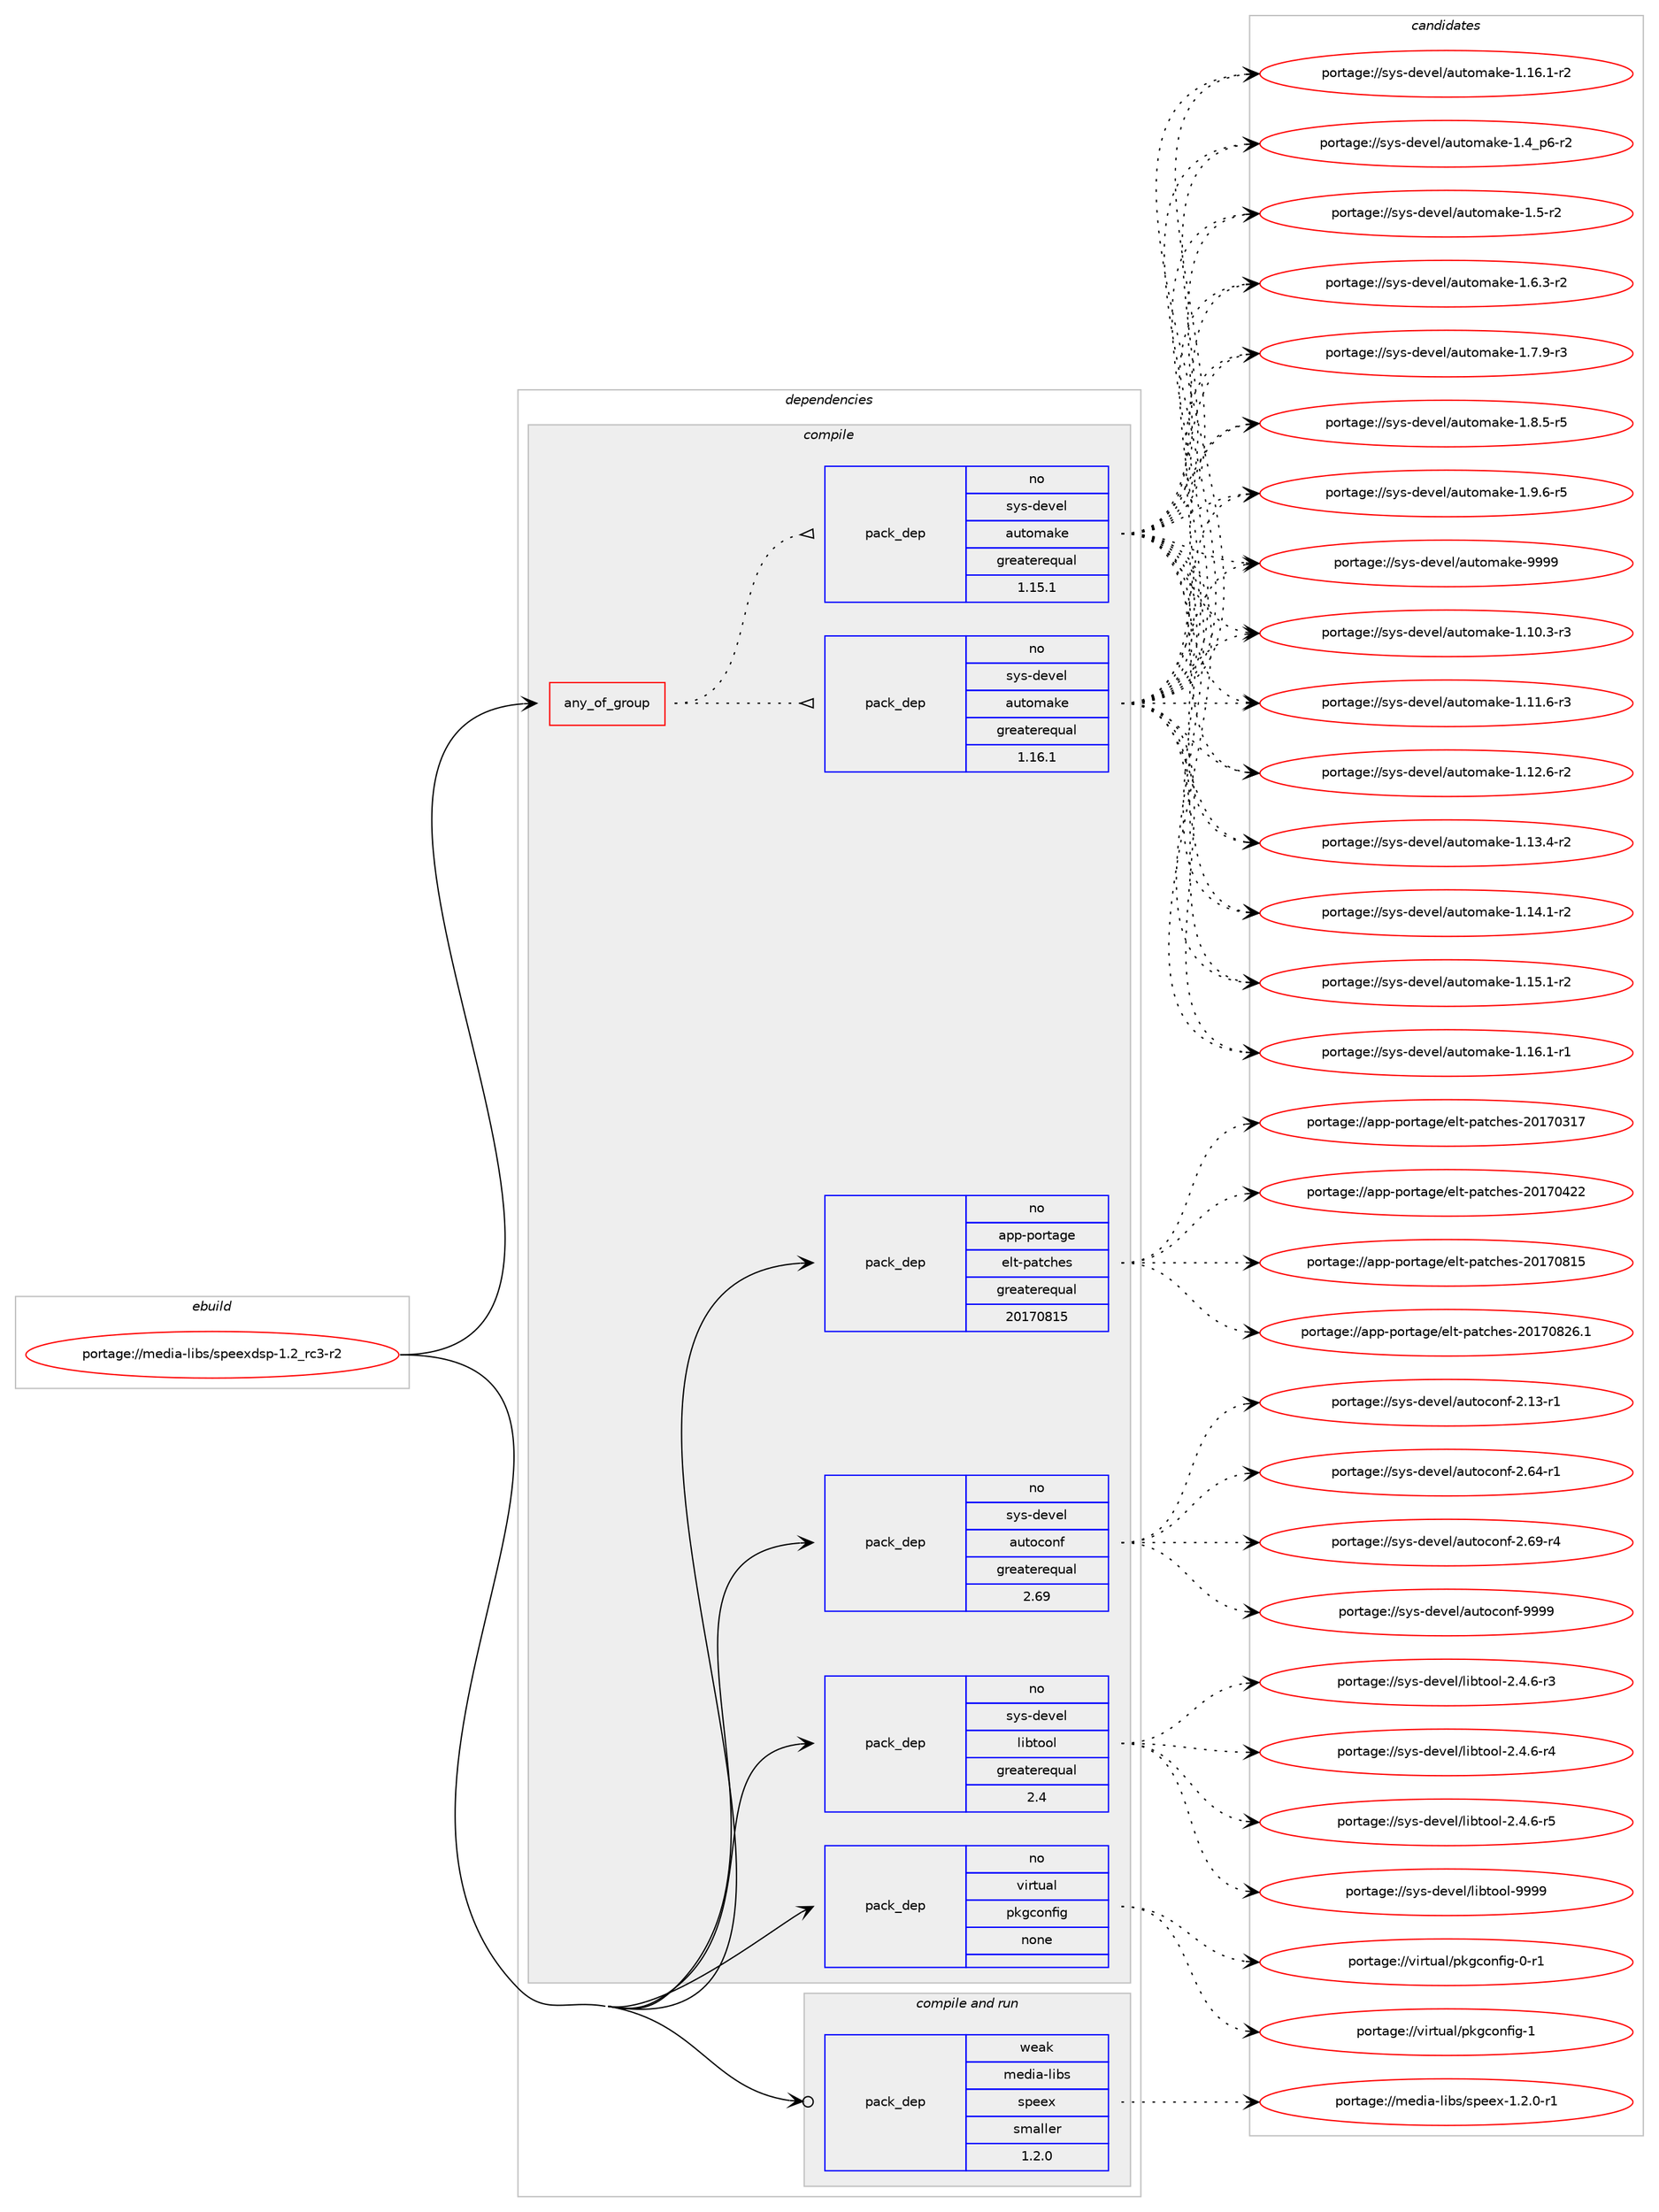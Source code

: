 digraph prolog {

# *************
# Graph options
# *************

newrank=true;
concentrate=true;
compound=true;
graph [rankdir=LR,fontname=Helvetica,fontsize=10,ranksep=1.5];#, ranksep=2.5, nodesep=0.2];
edge  [arrowhead=vee];
node  [fontname=Helvetica,fontsize=10];

# **********
# The ebuild
# **********

subgraph cluster_leftcol {
color=gray;
rank=same;
label=<<i>ebuild</i>>;
id [label="portage://media-libs/speexdsp-1.2_rc3-r2", color=red, width=4, href="../media-libs/speexdsp-1.2_rc3-r2.svg"];
}

# ****************
# The dependencies
# ****************

subgraph cluster_midcol {
color=gray;
label=<<i>dependencies</i>>;
subgraph cluster_compile {
fillcolor="#eeeeee";
style=filled;
label=<<i>compile</i>>;
subgraph any5207 {
dependency324588 [label=<<TABLE BORDER="0" CELLBORDER="1" CELLSPACING="0" CELLPADDING="4"><TR><TD CELLPADDING="10">any_of_group</TD></TR></TABLE>>, shape=none, color=red];subgraph pack238092 {
dependency324589 [label=<<TABLE BORDER="0" CELLBORDER="1" CELLSPACING="0" CELLPADDING="4" WIDTH="220"><TR><TD ROWSPAN="6" CELLPADDING="30">pack_dep</TD></TR><TR><TD WIDTH="110">no</TD></TR><TR><TD>sys-devel</TD></TR><TR><TD>automake</TD></TR><TR><TD>greaterequal</TD></TR><TR><TD>1.16.1</TD></TR></TABLE>>, shape=none, color=blue];
}
dependency324588:e -> dependency324589:w [weight=20,style="dotted",arrowhead="oinv"];
subgraph pack238093 {
dependency324590 [label=<<TABLE BORDER="0" CELLBORDER="1" CELLSPACING="0" CELLPADDING="4" WIDTH="220"><TR><TD ROWSPAN="6" CELLPADDING="30">pack_dep</TD></TR><TR><TD WIDTH="110">no</TD></TR><TR><TD>sys-devel</TD></TR><TR><TD>automake</TD></TR><TR><TD>greaterequal</TD></TR><TR><TD>1.15.1</TD></TR></TABLE>>, shape=none, color=blue];
}
dependency324588:e -> dependency324590:w [weight=20,style="dotted",arrowhead="oinv"];
}
id:e -> dependency324588:w [weight=20,style="solid",arrowhead="vee"];
subgraph pack238094 {
dependency324591 [label=<<TABLE BORDER="0" CELLBORDER="1" CELLSPACING="0" CELLPADDING="4" WIDTH="220"><TR><TD ROWSPAN="6" CELLPADDING="30">pack_dep</TD></TR><TR><TD WIDTH="110">no</TD></TR><TR><TD>app-portage</TD></TR><TR><TD>elt-patches</TD></TR><TR><TD>greaterequal</TD></TR><TR><TD>20170815</TD></TR></TABLE>>, shape=none, color=blue];
}
id:e -> dependency324591:w [weight=20,style="solid",arrowhead="vee"];
subgraph pack238095 {
dependency324592 [label=<<TABLE BORDER="0" CELLBORDER="1" CELLSPACING="0" CELLPADDING="4" WIDTH="220"><TR><TD ROWSPAN="6" CELLPADDING="30">pack_dep</TD></TR><TR><TD WIDTH="110">no</TD></TR><TR><TD>sys-devel</TD></TR><TR><TD>autoconf</TD></TR><TR><TD>greaterequal</TD></TR><TR><TD>2.69</TD></TR></TABLE>>, shape=none, color=blue];
}
id:e -> dependency324592:w [weight=20,style="solid",arrowhead="vee"];
subgraph pack238096 {
dependency324593 [label=<<TABLE BORDER="0" CELLBORDER="1" CELLSPACING="0" CELLPADDING="4" WIDTH="220"><TR><TD ROWSPAN="6" CELLPADDING="30">pack_dep</TD></TR><TR><TD WIDTH="110">no</TD></TR><TR><TD>sys-devel</TD></TR><TR><TD>libtool</TD></TR><TR><TD>greaterequal</TD></TR><TR><TD>2.4</TD></TR></TABLE>>, shape=none, color=blue];
}
id:e -> dependency324593:w [weight=20,style="solid",arrowhead="vee"];
subgraph pack238097 {
dependency324594 [label=<<TABLE BORDER="0" CELLBORDER="1" CELLSPACING="0" CELLPADDING="4" WIDTH="220"><TR><TD ROWSPAN="6" CELLPADDING="30">pack_dep</TD></TR><TR><TD WIDTH="110">no</TD></TR><TR><TD>virtual</TD></TR><TR><TD>pkgconfig</TD></TR><TR><TD>none</TD></TR><TR><TD></TD></TR></TABLE>>, shape=none, color=blue];
}
id:e -> dependency324594:w [weight=20,style="solid",arrowhead="vee"];
}
subgraph cluster_compileandrun {
fillcolor="#eeeeee";
style=filled;
label=<<i>compile and run</i>>;
subgraph pack238098 {
dependency324595 [label=<<TABLE BORDER="0" CELLBORDER="1" CELLSPACING="0" CELLPADDING="4" WIDTH="220"><TR><TD ROWSPAN="6" CELLPADDING="30">pack_dep</TD></TR><TR><TD WIDTH="110">weak</TD></TR><TR><TD>media-libs</TD></TR><TR><TD>speex</TD></TR><TR><TD>smaller</TD></TR><TR><TD>1.2.0</TD></TR></TABLE>>, shape=none, color=blue];
}
id:e -> dependency324595:w [weight=20,style="solid",arrowhead="odotvee"];
}
subgraph cluster_run {
fillcolor="#eeeeee";
style=filled;
label=<<i>run</i>>;
}
}

# **************
# The candidates
# **************

subgraph cluster_choices {
rank=same;
color=gray;
label=<<i>candidates</i>>;

subgraph choice238092 {
color=black;
nodesep=1;
choiceportage11512111545100101118101108479711711611110997107101454946494846514511451 [label="portage://sys-devel/automake-1.10.3-r3", color=red, width=4,href="../sys-devel/automake-1.10.3-r3.svg"];
choiceportage11512111545100101118101108479711711611110997107101454946494946544511451 [label="portage://sys-devel/automake-1.11.6-r3", color=red, width=4,href="../sys-devel/automake-1.11.6-r3.svg"];
choiceportage11512111545100101118101108479711711611110997107101454946495046544511450 [label="portage://sys-devel/automake-1.12.6-r2", color=red, width=4,href="../sys-devel/automake-1.12.6-r2.svg"];
choiceportage11512111545100101118101108479711711611110997107101454946495146524511450 [label="portage://sys-devel/automake-1.13.4-r2", color=red, width=4,href="../sys-devel/automake-1.13.4-r2.svg"];
choiceportage11512111545100101118101108479711711611110997107101454946495246494511450 [label="portage://sys-devel/automake-1.14.1-r2", color=red, width=4,href="../sys-devel/automake-1.14.1-r2.svg"];
choiceportage11512111545100101118101108479711711611110997107101454946495346494511450 [label="portage://sys-devel/automake-1.15.1-r2", color=red, width=4,href="../sys-devel/automake-1.15.1-r2.svg"];
choiceportage11512111545100101118101108479711711611110997107101454946495446494511449 [label="portage://sys-devel/automake-1.16.1-r1", color=red, width=4,href="../sys-devel/automake-1.16.1-r1.svg"];
choiceportage11512111545100101118101108479711711611110997107101454946495446494511450 [label="portage://sys-devel/automake-1.16.1-r2", color=red, width=4,href="../sys-devel/automake-1.16.1-r2.svg"];
choiceportage115121115451001011181011084797117116111109971071014549465295112544511450 [label="portage://sys-devel/automake-1.4_p6-r2", color=red, width=4,href="../sys-devel/automake-1.4_p6-r2.svg"];
choiceportage11512111545100101118101108479711711611110997107101454946534511450 [label="portage://sys-devel/automake-1.5-r2", color=red, width=4,href="../sys-devel/automake-1.5-r2.svg"];
choiceportage115121115451001011181011084797117116111109971071014549465446514511450 [label="portage://sys-devel/automake-1.6.3-r2", color=red, width=4,href="../sys-devel/automake-1.6.3-r2.svg"];
choiceportage115121115451001011181011084797117116111109971071014549465546574511451 [label="portage://sys-devel/automake-1.7.9-r3", color=red, width=4,href="../sys-devel/automake-1.7.9-r3.svg"];
choiceportage115121115451001011181011084797117116111109971071014549465646534511453 [label="portage://sys-devel/automake-1.8.5-r5", color=red, width=4,href="../sys-devel/automake-1.8.5-r5.svg"];
choiceportage115121115451001011181011084797117116111109971071014549465746544511453 [label="portage://sys-devel/automake-1.9.6-r5", color=red, width=4,href="../sys-devel/automake-1.9.6-r5.svg"];
choiceportage115121115451001011181011084797117116111109971071014557575757 [label="portage://sys-devel/automake-9999", color=red, width=4,href="../sys-devel/automake-9999.svg"];
dependency324589:e -> choiceportage11512111545100101118101108479711711611110997107101454946494846514511451:w [style=dotted,weight="100"];
dependency324589:e -> choiceportage11512111545100101118101108479711711611110997107101454946494946544511451:w [style=dotted,weight="100"];
dependency324589:e -> choiceportage11512111545100101118101108479711711611110997107101454946495046544511450:w [style=dotted,weight="100"];
dependency324589:e -> choiceportage11512111545100101118101108479711711611110997107101454946495146524511450:w [style=dotted,weight="100"];
dependency324589:e -> choiceportage11512111545100101118101108479711711611110997107101454946495246494511450:w [style=dotted,weight="100"];
dependency324589:e -> choiceportage11512111545100101118101108479711711611110997107101454946495346494511450:w [style=dotted,weight="100"];
dependency324589:e -> choiceportage11512111545100101118101108479711711611110997107101454946495446494511449:w [style=dotted,weight="100"];
dependency324589:e -> choiceportage11512111545100101118101108479711711611110997107101454946495446494511450:w [style=dotted,weight="100"];
dependency324589:e -> choiceportage115121115451001011181011084797117116111109971071014549465295112544511450:w [style=dotted,weight="100"];
dependency324589:e -> choiceportage11512111545100101118101108479711711611110997107101454946534511450:w [style=dotted,weight="100"];
dependency324589:e -> choiceportage115121115451001011181011084797117116111109971071014549465446514511450:w [style=dotted,weight="100"];
dependency324589:e -> choiceportage115121115451001011181011084797117116111109971071014549465546574511451:w [style=dotted,weight="100"];
dependency324589:e -> choiceportage115121115451001011181011084797117116111109971071014549465646534511453:w [style=dotted,weight="100"];
dependency324589:e -> choiceportage115121115451001011181011084797117116111109971071014549465746544511453:w [style=dotted,weight="100"];
dependency324589:e -> choiceportage115121115451001011181011084797117116111109971071014557575757:w [style=dotted,weight="100"];
}
subgraph choice238093 {
color=black;
nodesep=1;
choiceportage11512111545100101118101108479711711611110997107101454946494846514511451 [label="portage://sys-devel/automake-1.10.3-r3", color=red, width=4,href="../sys-devel/automake-1.10.3-r3.svg"];
choiceportage11512111545100101118101108479711711611110997107101454946494946544511451 [label="portage://sys-devel/automake-1.11.6-r3", color=red, width=4,href="../sys-devel/automake-1.11.6-r3.svg"];
choiceportage11512111545100101118101108479711711611110997107101454946495046544511450 [label="portage://sys-devel/automake-1.12.6-r2", color=red, width=4,href="../sys-devel/automake-1.12.6-r2.svg"];
choiceportage11512111545100101118101108479711711611110997107101454946495146524511450 [label="portage://sys-devel/automake-1.13.4-r2", color=red, width=4,href="../sys-devel/automake-1.13.4-r2.svg"];
choiceportage11512111545100101118101108479711711611110997107101454946495246494511450 [label="portage://sys-devel/automake-1.14.1-r2", color=red, width=4,href="../sys-devel/automake-1.14.1-r2.svg"];
choiceportage11512111545100101118101108479711711611110997107101454946495346494511450 [label="portage://sys-devel/automake-1.15.1-r2", color=red, width=4,href="../sys-devel/automake-1.15.1-r2.svg"];
choiceportage11512111545100101118101108479711711611110997107101454946495446494511449 [label="portage://sys-devel/automake-1.16.1-r1", color=red, width=4,href="../sys-devel/automake-1.16.1-r1.svg"];
choiceportage11512111545100101118101108479711711611110997107101454946495446494511450 [label="portage://sys-devel/automake-1.16.1-r2", color=red, width=4,href="../sys-devel/automake-1.16.1-r2.svg"];
choiceportage115121115451001011181011084797117116111109971071014549465295112544511450 [label="portage://sys-devel/automake-1.4_p6-r2", color=red, width=4,href="../sys-devel/automake-1.4_p6-r2.svg"];
choiceportage11512111545100101118101108479711711611110997107101454946534511450 [label="portage://sys-devel/automake-1.5-r2", color=red, width=4,href="../sys-devel/automake-1.5-r2.svg"];
choiceportage115121115451001011181011084797117116111109971071014549465446514511450 [label="portage://sys-devel/automake-1.6.3-r2", color=red, width=4,href="../sys-devel/automake-1.6.3-r2.svg"];
choiceportage115121115451001011181011084797117116111109971071014549465546574511451 [label="portage://sys-devel/automake-1.7.9-r3", color=red, width=4,href="../sys-devel/automake-1.7.9-r3.svg"];
choiceportage115121115451001011181011084797117116111109971071014549465646534511453 [label="portage://sys-devel/automake-1.8.5-r5", color=red, width=4,href="../sys-devel/automake-1.8.5-r5.svg"];
choiceportage115121115451001011181011084797117116111109971071014549465746544511453 [label="portage://sys-devel/automake-1.9.6-r5", color=red, width=4,href="../sys-devel/automake-1.9.6-r5.svg"];
choiceportage115121115451001011181011084797117116111109971071014557575757 [label="portage://sys-devel/automake-9999", color=red, width=4,href="../sys-devel/automake-9999.svg"];
dependency324590:e -> choiceportage11512111545100101118101108479711711611110997107101454946494846514511451:w [style=dotted,weight="100"];
dependency324590:e -> choiceportage11512111545100101118101108479711711611110997107101454946494946544511451:w [style=dotted,weight="100"];
dependency324590:e -> choiceportage11512111545100101118101108479711711611110997107101454946495046544511450:w [style=dotted,weight="100"];
dependency324590:e -> choiceportage11512111545100101118101108479711711611110997107101454946495146524511450:w [style=dotted,weight="100"];
dependency324590:e -> choiceportage11512111545100101118101108479711711611110997107101454946495246494511450:w [style=dotted,weight="100"];
dependency324590:e -> choiceportage11512111545100101118101108479711711611110997107101454946495346494511450:w [style=dotted,weight="100"];
dependency324590:e -> choiceportage11512111545100101118101108479711711611110997107101454946495446494511449:w [style=dotted,weight="100"];
dependency324590:e -> choiceportage11512111545100101118101108479711711611110997107101454946495446494511450:w [style=dotted,weight="100"];
dependency324590:e -> choiceportage115121115451001011181011084797117116111109971071014549465295112544511450:w [style=dotted,weight="100"];
dependency324590:e -> choiceportage11512111545100101118101108479711711611110997107101454946534511450:w [style=dotted,weight="100"];
dependency324590:e -> choiceportage115121115451001011181011084797117116111109971071014549465446514511450:w [style=dotted,weight="100"];
dependency324590:e -> choiceportage115121115451001011181011084797117116111109971071014549465546574511451:w [style=dotted,weight="100"];
dependency324590:e -> choiceportage115121115451001011181011084797117116111109971071014549465646534511453:w [style=dotted,weight="100"];
dependency324590:e -> choiceportage115121115451001011181011084797117116111109971071014549465746544511453:w [style=dotted,weight="100"];
dependency324590:e -> choiceportage115121115451001011181011084797117116111109971071014557575757:w [style=dotted,weight="100"];
}
subgraph choice238094 {
color=black;
nodesep=1;
choiceportage97112112451121111141169710310147101108116451129711699104101115455048495548514955 [label="portage://app-portage/elt-patches-20170317", color=red, width=4,href="../app-portage/elt-patches-20170317.svg"];
choiceportage97112112451121111141169710310147101108116451129711699104101115455048495548525050 [label="portage://app-portage/elt-patches-20170422", color=red, width=4,href="../app-portage/elt-patches-20170422.svg"];
choiceportage97112112451121111141169710310147101108116451129711699104101115455048495548564953 [label="portage://app-portage/elt-patches-20170815", color=red, width=4,href="../app-portage/elt-patches-20170815.svg"];
choiceportage971121124511211111411697103101471011081164511297116991041011154550484955485650544649 [label="portage://app-portage/elt-patches-20170826.1", color=red, width=4,href="../app-portage/elt-patches-20170826.1.svg"];
dependency324591:e -> choiceportage97112112451121111141169710310147101108116451129711699104101115455048495548514955:w [style=dotted,weight="100"];
dependency324591:e -> choiceportage97112112451121111141169710310147101108116451129711699104101115455048495548525050:w [style=dotted,weight="100"];
dependency324591:e -> choiceportage97112112451121111141169710310147101108116451129711699104101115455048495548564953:w [style=dotted,weight="100"];
dependency324591:e -> choiceportage971121124511211111411697103101471011081164511297116991041011154550484955485650544649:w [style=dotted,weight="100"];
}
subgraph choice238095 {
color=black;
nodesep=1;
choiceportage1151211154510010111810110847971171161119911111010245504649514511449 [label="portage://sys-devel/autoconf-2.13-r1", color=red, width=4,href="../sys-devel/autoconf-2.13-r1.svg"];
choiceportage1151211154510010111810110847971171161119911111010245504654524511449 [label="portage://sys-devel/autoconf-2.64-r1", color=red, width=4,href="../sys-devel/autoconf-2.64-r1.svg"];
choiceportage1151211154510010111810110847971171161119911111010245504654574511452 [label="portage://sys-devel/autoconf-2.69-r4", color=red, width=4,href="../sys-devel/autoconf-2.69-r4.svg"];
choiceportage115121115451001011181011084797117116111991111101024557575757 [label="portage://sys-devel/autoconf-9999", color=red, width=4,href="../sys-devel/autoconf-9999.svg"];
dependency324592:e -> choiceportage1151211154510010111810110847971171161119911111010245504649514511449:w [style=dotted,weight="100"];
dependency324592:e -> choiceportage1151211154510010111810110847971171161119911111010245504654524511449:w [style=dotted,weight="100"];
dependency324592:e -> choiceportage1151211154510010111810110847971171161119911111010245504654574511452:w [style=dotted,weight="100"];
dependency324592:e -> choiceportage115121115451001011181011084797117116111991111101024557575757:w [style=dotted,weight="100"];
}
subgraph choice238096 {
color=black;
nodesep=1;
choiceportage1151211154510010111810110847108105981161111111084550465246544511451 [label="portage://sys-devel/libtool-2.4.6-r3", color=red, width=4,href="../sys-devel/libtool-2.4.6-r3.svg"];
choiceportage1151211154510010111810110847108105981161111111084550465246544511452 [label="portage://sys-devel/libtool-2.4.6-r4", color=red, width=4,href="../sys-devel/libtool-2.4.6-r4.svg"];
choiceportage1151211154510010111810110847108105981161111111084550465246544511453 [label="portage://sys-devel/libtool-2.4.6-r5", color=red, width=4,href="../sys-devel/libtool-2.4.6-r5.svg"];
choiceportage1151211154510010111810110847108105981161111111084557575757 [label="portage://sys-devel/libtool-9999", color=red, width=4,href="../sys-devel/libtool-9999.svg"];
dependency324593:e -> choiceportage1151211154510010111810110847108105981161111111084550465246544511451:w [style=dotted,weight="100"];
dependency324593:e -> choiceportage1151211154510010111810110847108105981161111111084550465246544511452:w [style=dotted,weight="100"];
dependency324593:e -> choiceportage1151211154510010111810110847108105981161111111084550465246544511453:w [style=dotted,weight="100"];
dependency324593:e -> choiceportage1151211154510010111810110847108105981161111111084557575757:w [style=dotted,weight="100"];
}
subgraph choice238097 {
color=black;
nodesep=1;
choiceportage11810511411611797108471121071039911111010210510345484511449 [label="portage://virtual/pkgconfig-0-r1", color=red, width=4,href="../virtual/pkgconfig-0-r1.svg"];
choiceportage1181051141161179710847112107103991111101021051034549 [label="portage://virtual/pkgconfig-1", color=red, width=4,href="../virtual/pkgconfig-1.svg"];
dependency324594:e -> choiceportage11810511411611797108471121071039911111010210510345484511449:w [style=dotted,weight="100"];
dependency324594:e -> choiceportage1181051141161179710847112107103991111101021051034549:w [style=dotted,weight="100"];
}
subgraph choice238098 {
color=black;
nodesep=1;
choiceportage109101100105974510810598115471151121011011204549465046484511449 [label="portage://media-libs/speex-1.2.0-r1", color=red, width=4,href="../media-libs/speex-1.2.0-r1.svg"];
dependency324595:e -> choiceportage109101100105974510810598115471151121011011204549465046484511449:w [style=dotted,weight="100"];
}
}

}
